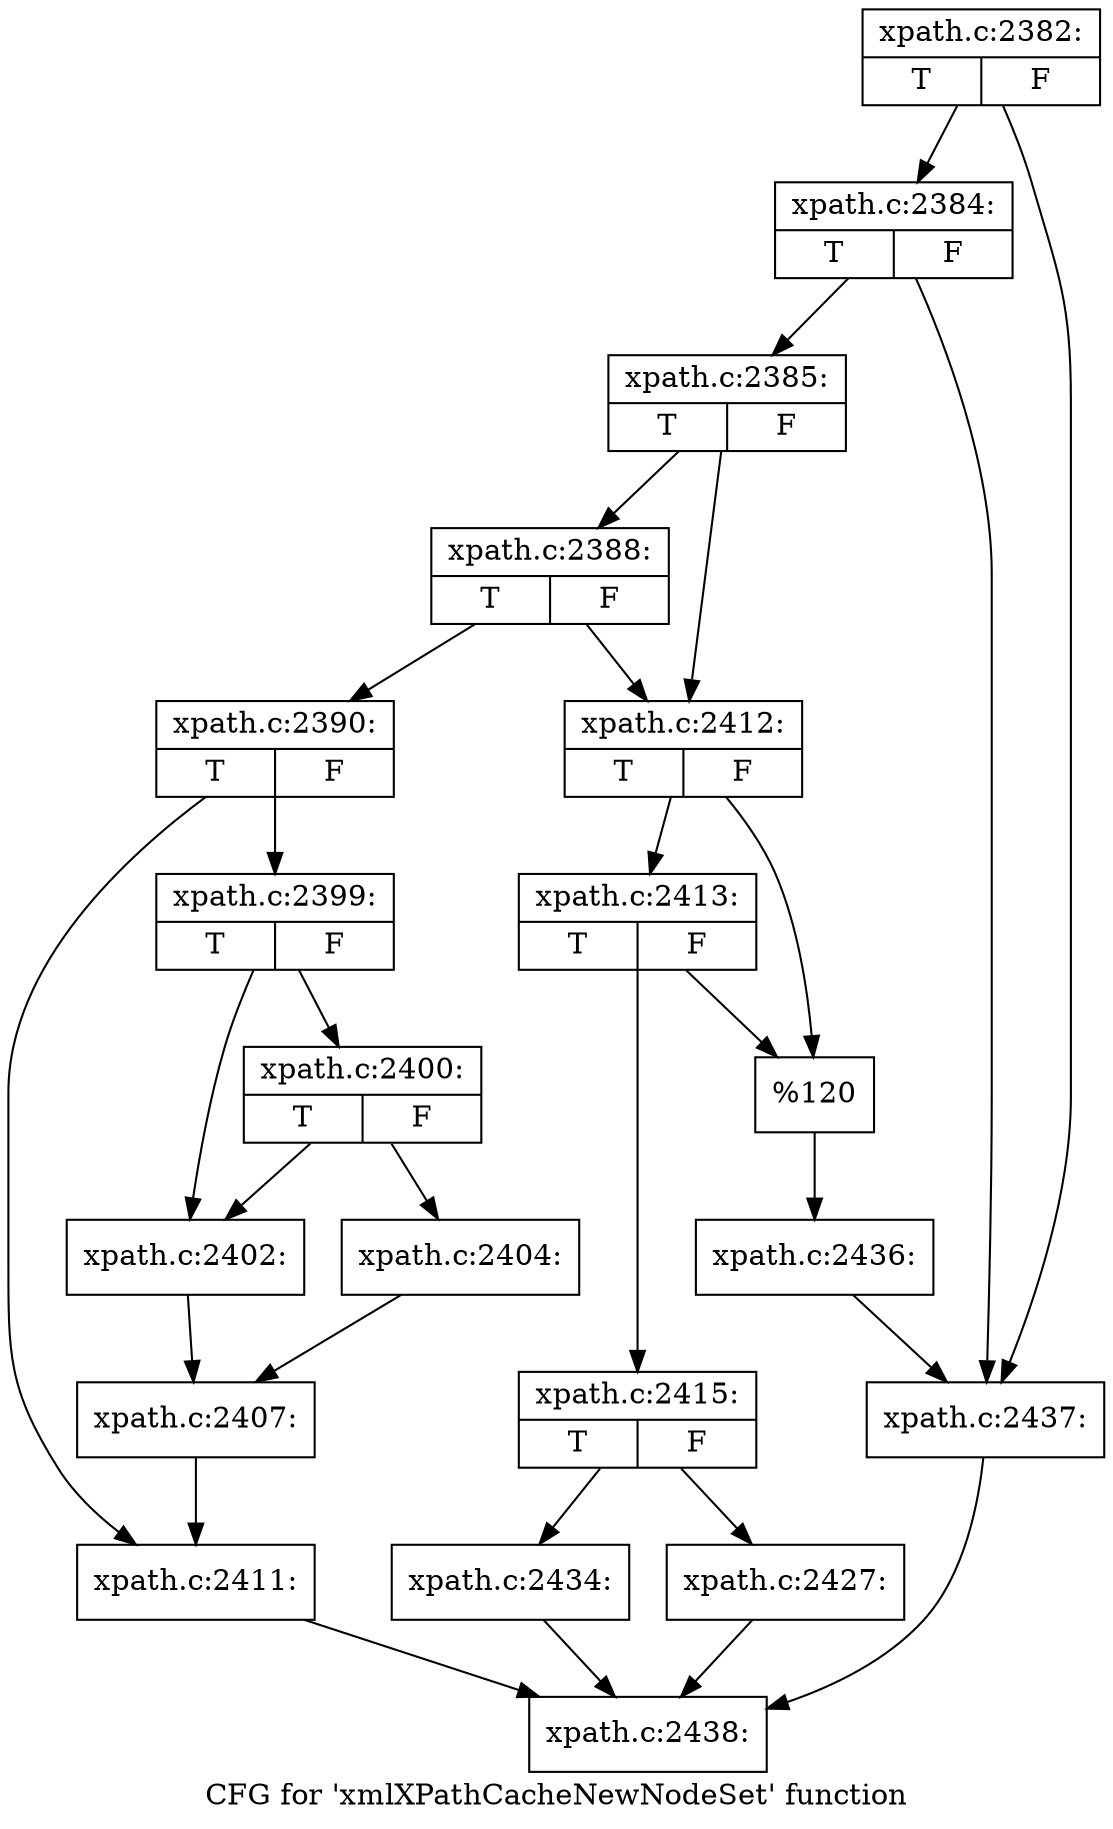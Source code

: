 digraph "CFG for 'xmlXPathCacheNewNodeSet' function" {
	label="CFG for 'xmlXPathCacheNewNodeSet' function";

	Node0x4a69c20 [shape=record,label="{xpath.c:2382:|{<s0>T|<s1>F}}"];
	Node0x4a69c20 -> Node0x4a6abc0;
	Node0x4a69c20 -> Node0x4a6ab70;
	Node0x4a6abc0 [shape=record,label="{xpath.c:2384:|{<s0>T|<s1>F}}"];
	Node0x4a6abc0 -> Node0x4a6ab20;
	Node0x4a6abc0 -> Node0x4a6ab70;
	Node0x4a6ab20 [shape=record,label="{xpath.c:2385:|{<s0>T|<s1>F}}"];
	Node0x4a6ab20 -> Node0x4a6b8e0;
	Node0x4a6ab20 -> Node0x4a6b890;
	Node0x4a6b8e0 [shape=record,label="{xpath.c:2388:|{<s0>T|<s1>F}}"];
	Node0x4a6b8e0 -> Node0x4a6b7f0;
	Node0x4a6b8e0 -> Node0x4a6b890;
	Node0x4a6b7f0 [shape=record,label="{xpath.c:2390:|{<s0>T|<s1>F}}"];
	Node0x4a6b7f0 -> Node0x4a6d320;
	Node0x4a6b7f0 -> Node0x4a6d370;
	Node0x4a6d320 [shape=record,label="{xpath.c:2399:|{<s0>T|<s1>F}}"];
	Node0x4a6d320 -> Node0x4a6d670;
	Node0x4a6d320 -> Node0x4a6d760;
	Node0x4a6d760 [shape=record,label="{xpath.c:2400:|{<s0>T|<s1>F}}"];
	Node0x4a6d760 -> Node0x4a6d670;
	Node0x4a6d760 -> Node0x4a6d710;
	Node0x4a6d670 [shape=record,label="{xpath.c:2402:}"];
	Node0x4a6d670 -> Node0x4a6d6c0;
	Node0x4a6d710 [shape=record,label="{xpath.c:2404:}"];
	Node0x4a6d710 -> Node0x4a6d6c0;
	Node0x4a6d6c0 [shape=record,label="{xpath.c:2407:}"];
	Node0x4a6d6c0 -> Node0x4a6d370;
	Node0x4a6d370 [shape=record,label="{xpath.c:2411:}"];
	Node0x4a6d370 -> Node0x4a6a6d0;
	Node0x4a6b890 [shape=record,label="{xpath.c:2412:|{<s0>T|<s1>F}}"];
	Node0x4a6b890 -> Node0x4e29e70;
	Node0x4a6b890 -> Node0x4e29e20;
	Node0x4e29e70 [shape=record,label="{xpath.c:2413:|{<s0>T|<s1>F}}"];
	Node0x4e29e70 -> Node0x4e29dd0;
	Node0x4e29e70 -> Node0x4e29e20;
	Node0x4e29dd0 [shape=record,label="{xpath.c:2415:|{<s0>T|<s1>F}}"];
	Node0x4e29dd0 -> Node0x4e2bc10;
	Node0x4e29dd0 -> Node0x4e2bc60;
	Node0x4e2bc10 [shape=record,label="{xpath.c:2427:}"];
	Node0x4e2bc10 -> Node0x4a6a6d0;
	Node0x4e2bc60 [shape=record,label="{xpath.c:2434:}"];
	Node0x4e2bc60 -> Node0x4a6a6d0;
	Node0x4e29e20 [shape=record,label="{%120}"];
	Node0x4e29e20 -> Node0x4a6b840;
	Node0x4a6b840 [shape=record,label="{xpath.c:2436:}"];
	Node0x4a6b840 -> Node0x4a6ab70;
	Node0x4a6ab70 [shape=record,label="{xpath.c:2437:}"];
	Node0x4a6ab70 -> Node0x4a6a6d0;
	Node0x4a6a6d0 [shape=record,label="{xpath.c:2438:}"];
}
